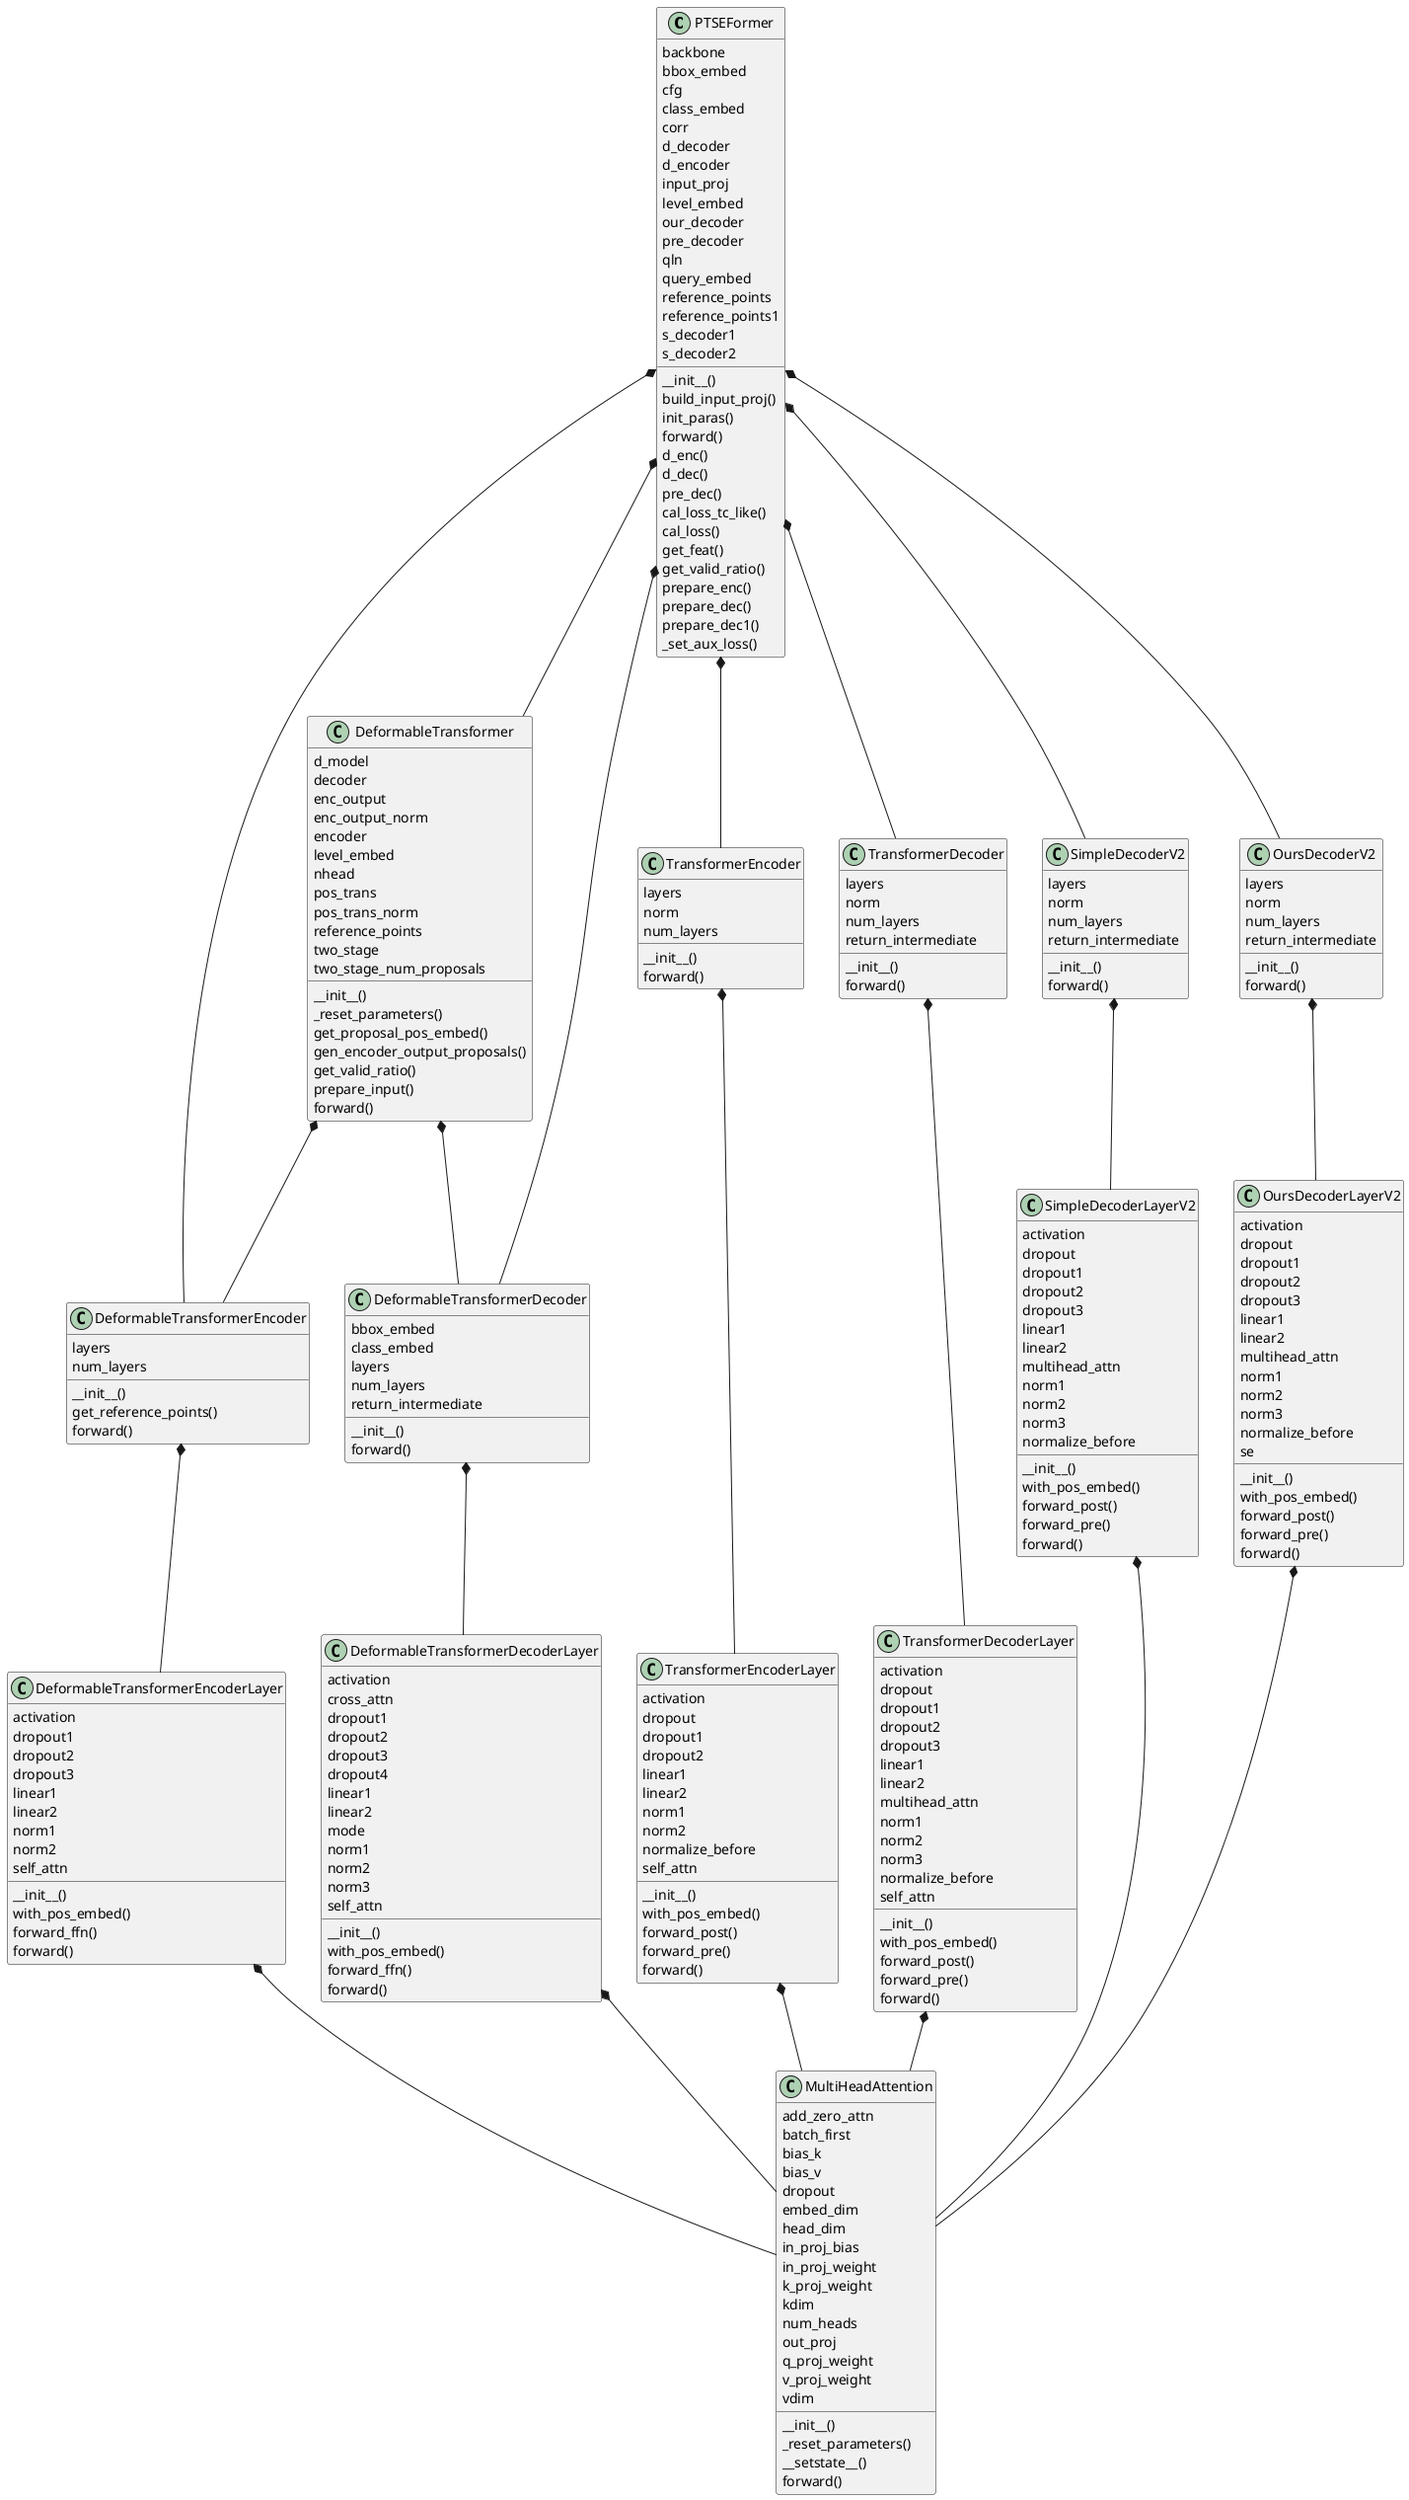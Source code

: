 @startuml
'https://plantuml.com/class-diagram

class PTSEFormer{
backbone
bbox_embed
cfg
class_embed
corr
d_decoder
d_encoder
input_proj
level_embed
our_decoder
pre_decoder
qln
query_embed
reference_points
reference_points1
s_decoder1
s_decoder2
__init__()
build_input_proj()
init_paras()
forward()
d_enc()
d_dec()
pre_dec()
cal_loss_tc_like()
cal_loss()
get_feat()
get_valid_ratio()
prepare_enc()
prepare_dec()
prepare_dec1()
_set_aux_loss()
}

PTSEFormer *-- DeformableTransformer
class DeformableTransformer{
__init__()
_reset_parameters()
get_proposal_pos_embed()
gen_encoder_output_proposals()
get_valid_ratio()
prepare_input()
forward()
d_model
decoder
enc_output
enc_output_norm
encoder
level_embed
nhead
pos_trans
pos_trans_norm
reference_points
two_stage
two_stage_num_proposals
}
DeformableTransformer *-- DeformableTransformerEncoder
DeformableTransformer *-- DeformableTransformerDecoder

PTSEFormer *-- DeformableTransformerEncoder
class DeformableTransformerEncoder{
__init__()
get_reference_points()
forward()
layers
num_layers
}
class DeformableTransformerEncoderLayer{
__init__()
with_pos_embed()
forward_ffn()
forward()
activation
dropout1
dropout2
dropout3
linear1
linear2
norm1
norm2
self_attn
}
DeformableTransformerEncoder *-- DeformableTransformerEncoderLayer
DeformableTransformerEncoderLayer *-- MultiHeadAttention

PTSEFormer *-- DeformableTransformerDecoder
class DeformableTransformerDecoder{
__init__()
forward()
bbox_embed
class_embed
layers
num_layers
return_intermediate
}
class DeformableTransformerDecoderLayer{
__init__()
with_pos_embed()
forward_ffn()
forward()
activation
cross_attn
dropout1
dropout2
dropout3
dropout4
linear1
linear2
mode
norm1
norm2
norm3
self_attn
}
DeformableTransformerDecoder *-- DeformableTransformerDecoderLayer
DeformableTransformerDecoderLayer  *-- MultiHeadAttention

PTSEFormer *-- TransformerEncoder
class TransformerEncoder{
__init__()
forward()
layers
norm
num_layers
}
class TransformerEncoderLayer{
__init__()
with_pos_embed()
forward_post()
forward_pre()
forward()
activation
dropout
dropout1
dropout2
linear1
linear2
norm1
norm2
normalize_before
self_attn
}
TransformerEncoder *-- TransformerEncoderLayer
TransformerEncoderLayer *-- MultiHeadAttention

PTSEFormer *-- TransformerDecoder
class TransformerDecoder{
__init__()
forward()
layers
norm
num_layers
return_intermediate
}
class TransformerDecoderLayer{
__init__()
with_pos_embed()
forward_post()
forward_pre()
forward()
activation
dropout
dropout1
dropout2
dropout3
linear1
linear2
multihead_attn
norm1
norm2
norm3
normalize_before
self_attn
}
TransformerDecoder *-- TransformerDecoderLayer
TransformerDecoderLayer *-- MultiHeadAttention

PTSEFormer *-- SimpleDecoderV2
class SimpleDecoderV2{
__init__()
forward()
layers
norm
num_layers
return_intermediate
}
class SimpleDecoderLayerV2{
__init__()
with_pos_embed()
forward_post()
forward_pre()
forward()
activation
dropout
dropout1
dropout2
dropout3
linear1
linear2
multihead_attn
norm1
norm2
norm3
normalize_before
}
SimpleDecoderV2 *-- SimpleDecoderLayerV2
SimpleDecoderLayerV2 *-- MultiHeadAttention

PTSEFormer *-- OursDecoderV2
class OursDecoderV2{
__init__()
forward()
layers
norm
num_layers
return_intermediate
}
class OursDecoderLayerV2{
__init__()
with_pos_embed()
forward_post()
forward_pre()
forward()
activation
dropout
dropout1
dropout2
dropout3
linear1
linear2
multihead_attn
norm1
norm2
norm3
normalize_before
se
}
OursDecoderV2 *-- OursDecoderLayerV2
OursDecoderLayerV2 *-- MultiHeadAttention

class MultiHeadAttention{
__init__()
_reset_parameters()
__setstate__()
forward()

add_zero_attn
batch_first
bias_k
bias_v
dropout
embed_dim
head_dim
in_proj_bias
in_proj_weight
k_proj_weight
kdim
num_heads
out_proj
q_proj_weight
v_proj_weight
vdim
}

@enduml